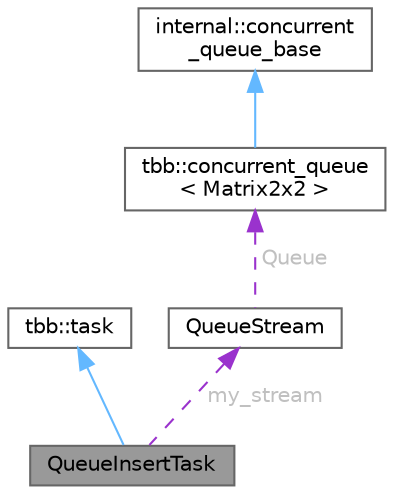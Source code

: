 digraph "QueueInsertTask"
{
 // LATEX_PDF_SIZE
  bgcolor="transparent";
  edge [fontname=Helvetica,fontsize=10,labelfontname=Helvetica,labelfontsize=10];
  node [fontname=Helvetica,fontsize=10,shape=box,height=0.2,width=0.4];
  Node1 [id="Node000001",label="QueueInsertTask",height=0.2,width=0.4,color="gray40", fillcolor="grey60", style="filled", fontcolor="black",tooltip="Parallel queue's filling task"];
  Node2 -> Node1 [id="edge1_Node000001_Node000002",dir="back",color="steelblue1",style="solid",tooltip=" "];
  Node2 [id="Node000002",label="tbb::task",height=0.2,width=0.4,color="gray40", fillcolor="white", style="filled",tooltip=" "];
  Node3 -> Node1 [id="edge2_Node000001_Node000003",dir="back",color="darkorchid3",style="dashed",tooltip=" ",label=" my_stream",fontcolor="grey" ];
  Node3 [id="Node000003",label="QueueStream",height=0.2,width=0.4,color="gray40", fillcolor="white", style="filled",URL="$struct_queue_stream.html",tooltip="Stream of matrices"];
  Node4 -> Node3 [id="edge3_Node000003_Node000004",dir="back",color="darkorchid3",style="dashed",tooltip=" ",label=" Queue",fontcolor="grey" ];
  Node4 [id="Node000004",label="tbb::concurrent_queue\l\< Matrix2x2 \>",height=0.2,width=0.4,color="gray40", fillcolor="white", style="filled",URL="$classtbb_1_1concurrent__queue.html",tooltip=" "];
  Node5 -> Node4 [id="edge4_Node000004_Node000005",dir="back",color="steelblue1",style="solid",tooltip=" "];
  Node5 [id="Node000005",label="internal::concurrent\l_queue_base",height=0.2,width=0.4,color="gray40", fillcolor="white", style="filled",tooltip=" "];
}
